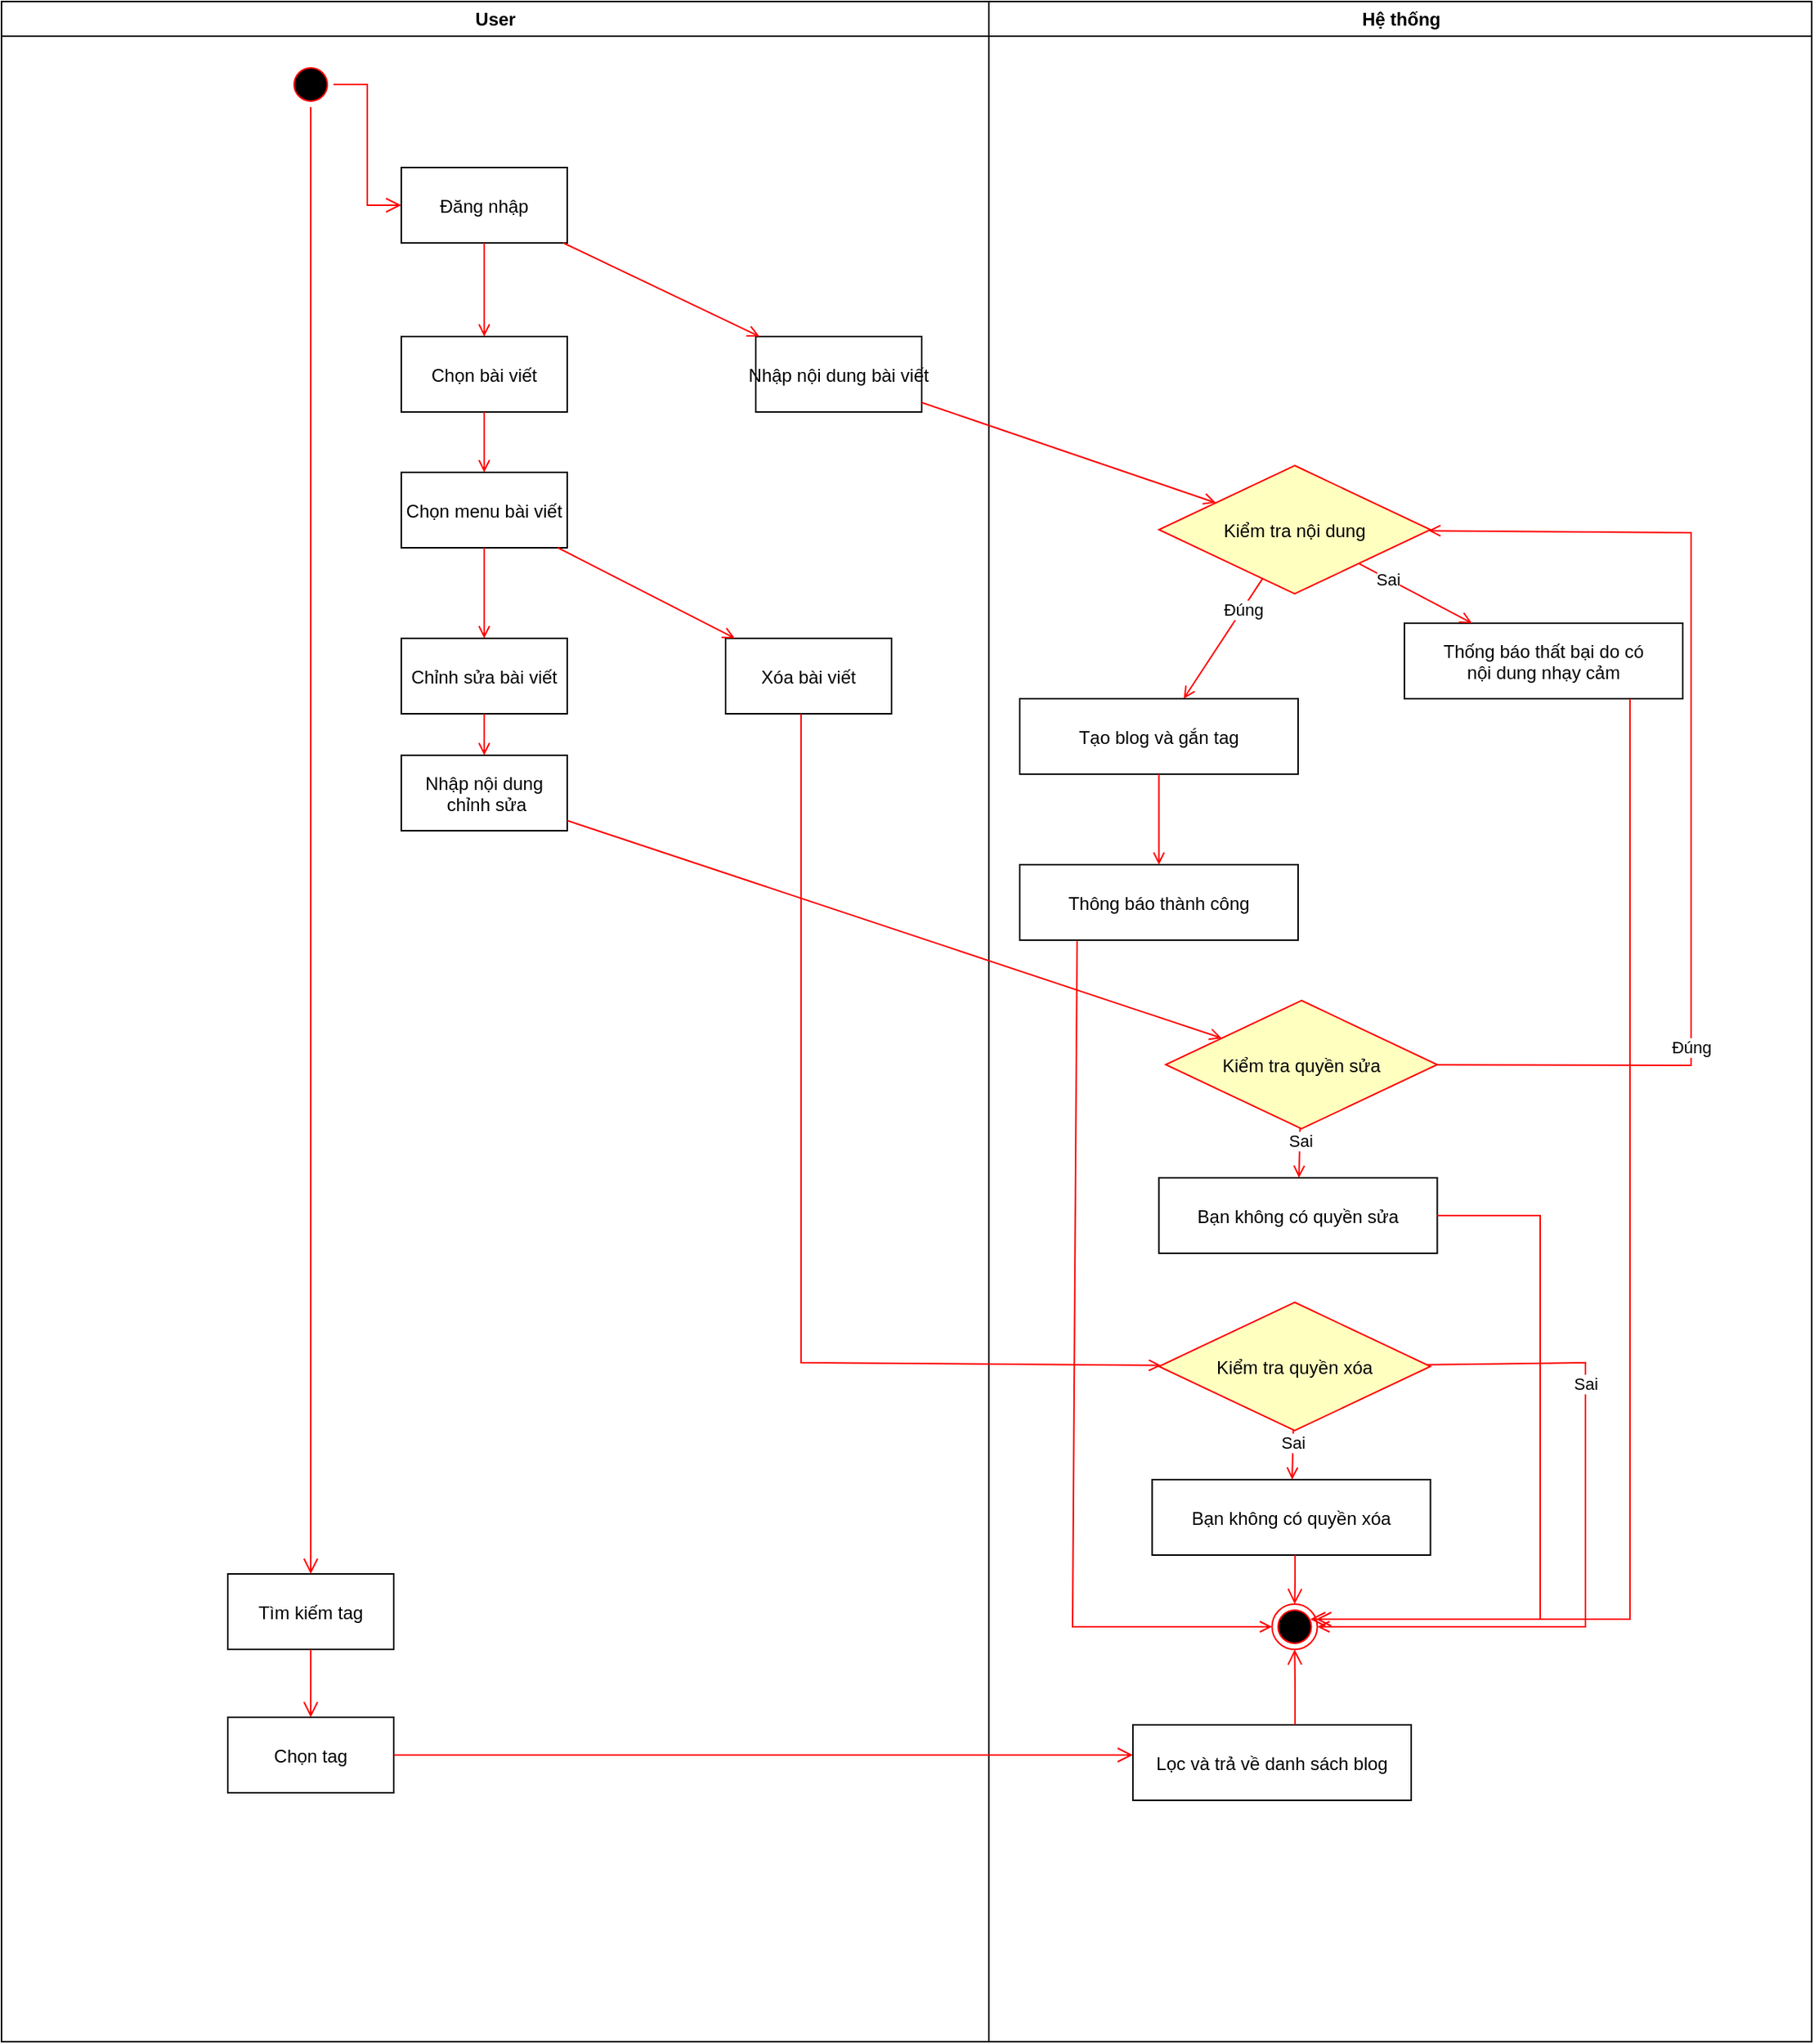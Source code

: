 <mxfile version="24.7.17">
  <diagram name="Page-1" id="HnpZUGuaxoBwDZ29-cJ9">
    <mxGraphModel dx="1518" dy="662" grid="1" gridSize="10" guides="1" tooltips="1" connect="1" arrows="1" fold="1" page="1" pageScale="1" pageWidth="850" pageHeight="1100" math="0" shadow="0">
      <root>
        <mxCell id="0" />
        <mxCell id="1" parent="0" />
        <mxCell id="oZfX0HAokzO_6hSReje8-1" value="User" style="swimlane;whiteSpace=wrap" vertex="1" parent="1">
          <mxGeometry x="70" y="128" width="654.5" height="1352" as="geometry" />
        </mxCell>
        <mxCell id="oZfX0HAokzO_6hSReje8-2" value="" style="ellipse;shape=startState;fillColor=#000000;strokeColor=#ff0000;" vertex="1" parent="oZfX0HAokzO_6hSReje8-1">
          <mxGeometry x="190" y="40" width="30" height="30" as="geometry" />
        </mxCell>
        <mxCell id="oZfX0HAokzO_6hSReje8-3" value="" style="edgeStyle=elbowEdgeStyle;elbow=horizontal;verticalAlign=bottom;endArrow=open;endSize=8;strokeColor=#FF0000;endFill=1;rounded=0" edge="1" parent="oZfX0HAokzO_6hSReje8-1" source="oZfX0HAokzO_6hSReje8-2" target="oZfX0HAokzO_6hSReje8-4">
          <mxGeometry x="100" y="40" as="geometry">
            <mxPoint x="115" y="110" as="targetPoint" />
          </mxGeometry>
        </mxCell>
        <mxCell id="oZfX0HAokzO_6hSReje8-4" value="Đăng nhập" style="" vertex="1" parent="oZfX0HAokzO_6hSReje8-1">
          <mxGeometry x="265" y="110" width="110" height="50" as="geometry" />
        </mxCell>
        <mxCell id="oZfX0HAokzO_6hSReje8-5" value="Nhập nội dung bài viết" style="" vertex="1" parent="oZfX0HAokzO_6hSReje8-1">
          <mxGeometry x="500" y="222" width="110" height="50" as="geometry" />
        </mxCell>
        <mxCell id="oZfX0HAokzO_6hSReje8-6" value="" style="endArrow=open;strokeColor=#FF0000;endFill=1;rounded=0" edge="1" parent="oZfX0HAokzO_6hSReje8-1" source="oZfX0HAokzO_6hSReje8-4" target="oZfX0HAokzO_6hSReje8-5">
          <mxGeometry relative="1" as="geometry" />
        </mxCell>
        <mxCell id="oZfX0HAokzO_6hSReje8-44" value="Tìm kiếm tag" style="" vertex="1" parent="oZfX0HAokzO_6hSReje8-1">
          <mxGeometry x="150" y="1042" width="110" height="50" as="geometry" />
        </mxCell>
        <mxCell id="oZfX0HAokzO_6hSReje8-45" value="" style="edgeStyle=elbowEdgeStyle;elbow=horizontal;verticalAlign=bottom;endArrow=open;endSize=8;strokeColor=#FF0000;endFill=1;rounded=0" edge="1" parent="oZfX0HAokzO_6hSReje8-1" source="oZfX0HAokzO_6hSReje8-2" target="oZfX0HAokzO_6hSReje8-44">
          <mxGeometry x="-50" y="-88" as="geometry">
            <mxPoint x="275" y="145" as="targetPoint" />
            <mxPoint x="230" y="65" as="sourcePoint" />
          </mxGeometry>
        </mxCell>
        <mxCell id="oZfX0HAokzO_6hSReje8-46" value="Chọn tag" style="" vertex="1" parent="oZfX0HAokzO_6hSReje8-1">
          <mxGeometry x="150" y="1137" width="110" height="50" as="geometry" />
        </mxCell>
        <mxCell id="oZfX0HAokzO_6hSReje8-47" value="" style="edgeStyle=elbowEdgeStyle;elbow=horizontal;verticalAlign=bottom;endArrow=open;endSize=8;strokeColor=#FF0000;endFill=1;rounded=0" edge="1" parent="oZfX0HAokzO_6hSReje8-1" source="oZfX0HAokzO_6hSReje8-44" target="oZfX0HAokzO_6hSReje8-46">
          <mxGeometry x="-200" y="-216" as="geometry">
            <mxPoint x="200" y="147" as="targetPoint" />
            <mxPoint x="205" y="1142" as="sourcePoint" />
            <Array as="points">
              <mxPoint x="200" y="1162" />
            </Array>
          </mxGeometry>
        </mxCell>
        <mxCell id="oZfX0HAokzO_6hSReje8-48" value="Chọn bài viết" style="" vertex="1" parent="oZfX0HAokzO_6hSReje8-1">
          <mxGeometry x="265" y="222" width="110" height="50" as="geometry" />
        </mxCell>
        <mxCell id="oZfX0HAokzO_6hSReje8-49" value="" style="endArrow=open;strokeColor=#FF0000;endFill=1;rounded=0" edge="1" parent="oZfX0HAokzO_6hSReje8-1" source="oZfX0HAokzO_6hSReje8-4" target="oZfX0HAokzO_6hSReje8-48">
          <mxGeometry relative="1" as="geometry">
            <mxPoint x="385" y="168" as="sourcePoint" />
            <mxPoint x="520" y="224" as="targetPoint" />
          </mxGeometry>
        </mxCell>
        <mxCell id="oZfX0HAokzO_6hSReje8-50" value="Chọn menu bài viết" style="" vertex="1" parent="oZfX0HAokzO_6hSReje8-1">
          <mxGeometry x="265" y="312" width="110" height="50" as="geometry" />
        </mxCell>
        <mxCell id="oZfX0HAokzO_6hSReje8-51" value="" style="endArrow=open;strokeColor=#FF0000;endFill=1;rounded=0" edge="1" parent="oZfX0HAokzO_6hSReje8-1" source="oZfX0HAokzO_6hSReje8-48" target="oZfX0HAokzO_6hSReje8-50">
          <mxGeometry relative="1" as="geometry">
            <mxPoint x="330" y="170" as="sourcePoint" />
            <mxPoint x="330" y="232" as="targetPoint" />
          </mxGeometry>
        </mxCell>
        <mxCell id="oZfX0HAokzO_6hSReje8-53" value="Xóa bài viết" style="" vertex="1" parent="oZfX0HAokzO_6hSReje8-1">
          <mxGeometry x="480" y="422" width="110" height="50" as="geometry" />
        </mxCell>
        <mxCell id="oZfX0HAokzO_6hSReje8-52" value="Chỉnh sửa bài viết" style="" vertex="1" parent="oZfX0HAokzO_6hSReje8-1">
          <mxGeometry x="265" y="422" width="110" height="50" as="geometry" />
        </mxCell>
        <mxCell id="oZfX0HAokzO_6hSReje8-54" value="" style="endArrow=open;strokeColor=#FF0000;endFill=1;rounded=0" edge="1" parent="oZfX0HAokzO_6hSReje8-1" source="oZfX0HAokzO_6hSReje8-50" target="oZfX0HAokzO_6hSReje8-52">
          <mxGeometry relative="1" as="geometry">
            <mxPoint x="330" y="282" as="sourcePoint" />
            <mxPoint x="330" y="322" as="targetPoint" />
          </mxGeometry>
        </mxCell>
        <mxCell id="oZfX0HAokzO_6hSReje8-55" value="" style="endArrow=open;strokeColor=#FF0000;endFill=1;rounded=0" edge="1" parent="oZfX0HAokzO_6hSReje8-1" source="oZfX0HAokzO_6hSReje8-50" target="oZfX0HAokzO_6hSReje8-53">
          <mxGeometry relative="1" as="geometry">
            <mxPoint x="340" y="292" as="sourcePoint" />
            <mxPoint x="340" y="332" as="targetPoint" />
          </mxGeometry>
        </mxCell>
        <mxCell id="oZfX0HAokzO_6hSReje8-65" value="Nhập nội dung&#xa; chỉnh sửa" style="" vertex="1" parent="oZfX0HAokzO_6hSReje8-1">
          <mxGeometry x="265" y="499.5" width="110" height="50" as="geometry" />
        </mxCell>
        <mxCell id="oZfX0HAokzO_6hSReje8-64" value="" style="endArrow=open;strokeColor=#FF0000;endFill=1;rounded=0" edge="1" parent="oZfX0HAokzO_6hSReje8-1" source="oZfX0HAokzO_6hSReje8-52" target="oZfX0HAokzO_6hSReje8-65">
          <mxGeometry relative="1" as="geometry">
            <mxPoint x="349" y="372" as="sourcePoint" />
            <mxPoint x="396" y="432" as="targetPoint" />
          </mxGeometry>
        </mxCell>
        <mxCell id="oZfX0HAokzO_6hSReje8-15" value="Hệ thống" style="swimlane;whiteSpace=wrap" vertex="1" parent="1">
          <mxGeometry x="724.5" y="128" width="545.5" height="1352" as="geometry" />
        </mxCell>
        <mxCell id="oZfX0HAokzO_6hSReje8-18" value="Kiểm tra nội dung" style="rhombus;fillColor=#ffffc0;strokeColor=#ff0000;" vertex="1" parent="oZfX0HAokzO_6hSReje8-15">
          <mxGeometry x="112.75" y="307.5" width="180" height="85" as="geometry" />
        </mxCell>
        <mxCell id="oZfX0HAokzO_6hSReje8-22" value="" style="ellipse;shape=endState;fillColor=#000000;strokeColor=#ff0000" vertex="1" parent="oZfX0HAokzO_6hSReje8-15">
          <mxGeometry x="187.75" y="1062" width="30" height="30" as="geometry" />
        </mxCell>
        <mxCell id="oZfX0HAokzO_6hSReje8-26" value="Thông báo thành công" style="" vertex="1" parent="oZfX0HAokzO_6hSReje8-15">
          <mxGeometry x="20.5" y="572" width="184.5" height="50" as="geometry" />
        </mxCell>
        <mxCell id="oZfX0HAokzO_6hSReje8-28" value="Kiểm tra quyền sửa" style="rhombus;fillColor=#ffffc0;strokeColor=#ff0000;" vertex="1" parent="oZfX0HAokzO_6hSReje8-15">
          <mxGeometry x="117.25" y="662" width="180" height="85" as="geometry" />
        </mxCell>
        <mxCell id="oZfX0HAokzO_6hSReje8-31" value="" style="endArrow=open;strokeColor=#FF0000;endFill=1;rounded=0;" edge="1" parent="oZfX0HAokzO_6hSReje8-15" source="oZfX0HAokzO_6hSReje8-28" target="oZfX0HAokzO_6hSReje8-18">
          <mxGeometry relative="1" as="geometry">
            <mxPoint x="289" y="465" as="sourcePoint" />
            <mxPoint x="-384.5" y="842" as="targetPoint" />
            <Array as="points">
              <mxPoint x="465.5" y="705" />
              <mxPoint x="465.5" y="352" />
            </Array>
          </mxGeometry>
        </mxCell>
        <mxCell id="oZfX0HAokzO_6hSReje8-32" value="Đúng" style="edgeLabel;html=1;align=center;verticalAlign=middle;resizable=0;points=[];" vertex="1" connectable="0" parent="oZfX0HAokzO_6hSReje8-31">
          <mxGeometry x="-0.481" relative="1" as="geometry">
            <mxPoint as="offset" />
          </mxGeometry>
        </mxCell>
        <mxCell id="oZfX0HAokzO_6hSReje8-56" value="" style="endArrow=open;strokeColor=#FF0000;endFill=1;rounded=0;" edge="1" parent="oZfX0HAokzO_6hSReje8-15" source="oZfX0HAokzO_6hSReje8-18" target="oZfX0HAokzO_6hSReje8-89">
          <mxGeometry relative="1" as="geometry">
            <mxPoint x="199" y="767" as="sourcePoint" />
            <mxPoint x="200" y="822" as="targetPoint" />
            <Array as="points" />
          </mxGeometry>
        </mxCell>
        <mxCell id="oZfX0HAokzO_6hSReje8-57" value="Đúng" style="edgeLabel;html=1;align=center;verticalAlign=middle;resizable=0;points=[];" vertex="1" connectable="0" parent="oZfX0HAokzO_6hSReje8-56">
          <mxGeometry x="-0.481" relative="1" as="geometry">
            <mxPoint as="offset" />
          </mxGeometry>
        </mxCell>
        <mxCell id="oZfX0HAokzO_6hSReje8-58" value="Thống báo thất bại do có &#xa;nội dung nhạy cảm" style="" vertex="1" parent="oZfX0HAokzO_6hSReje8-15">
          <mxGeometry x="275.5" y="412" width="184.5" height="50" as="geometry" />
        </mxCell>
        <mxCell id="oZfX0HAokzO_6hSReje8-60" value="" style="endArrow=open;strokeColor=#FF0000;endFill=1;rounded=0;" edge="1" parent="oZfX0HAokzO_6hSReje8-15" source="oZfX0HAokzO_6hSReje8-18" target="oZfX0HAokzO_6hSReje8-58">
          <mxGeometry relative="1" as="geometry">
            <mxPoint x="194" y="394" as="sourcePoint" />
            <mxPoint x="136" y="502" as="targetPoint" />
            <Array as="points" />
          </mxGeometry>
        </mxCell>
        <mxCell id="oZfX0HAokzO_6hSReje8-61" value="Sai" style="edgeLabel;html=1;align=center;verticalAlign=middle;resizable=0;points=[];" vertex="1" connectable="0" parent="oZfX0HAokzO_6hSReje8-60">
          <mxGeometry x="-0.481" relative="1" as="geometry">
            <mxPoint as="offset" />
          </mxGeometry>
        </mxCell>
        <mxCell id="oZfX0HAokzO_6hSReje8-70" value="Bạn không có quyền sửa" style="" vertex="1" parent="oZfX0HAokzO_6hSReje8-15">
          <mxGeometry x="112.75" y="779.5" width="184.5" height="50" as="geometry" />
        </mxCell>
        <mxCell id="oZfX0HAokzO_6hSReje8-68" value="" style="endArrow=open;strokeColor=#FF0000;endFill=1;rounded=0;" edge="1" parent="oZfX0HAokzO_6hSReje8-15" source="oZfX0HAokzO_6hSReje8-28" target="oZfX0HAokzO_6hSReje8-70">
          <mxGeometry relative="1" as="geometry">
            <mxPoint x="232" y="394" as="sourcePoint" />
            <mxPoint x="293" y="502" as="targetPoint" />
            <Array as="points" />
          </mxGeometry>
        </mxCell>
        <mxCell id="oZfX0HAokzO_6hSReje8-69" value="Sai" style="edgeLabel;html=1;align=center;verticalAlign=middle;resizable=0;points=[];" vertex="1" connectable="0" parent="oZfX0HAokzO_6hSReje8-68">
          <mxGeometry x="-0.481" relative="1" as="geometry">
            <mxPoint as="offset" />
          </mxGeometry>
        </mxCell>
        <mxCell id="oZfX0HAokzO_6hSReje8-71" value="" style="endArrow=open;strokeColor=#FF0000;endFill=1;rounded=0;exitX=0.206;exitY=1.012;exitDx=0;exitDy=0;exitPerimeter=0;" edge="1" parent="oZfX0HAokzO_6hSReje8-15" source="oZfX0HAokzO_6hSReje8-26" target="oZfX0HAokzO_6hSReje8-22">
          <mxGeometry relative="1" as="geometry">
            <mxPoint x="-184.5" y="717" as="sourcePoint" />
            <mxPoint x="128.5" y="715" as="targetPoint" />
            <Array as="points">
              <mxPoint x="55.5" y="1077" />
            </Array>
          </mxGeometry>
        </mxCell>
        <mxCell id="oZfX0HAokzO_6hSReje8-75" value="Kiểm tra quyền xóa" style="rhombus;fillColor=#ffffc0;strokeColor=#ff0000;" vertex="1" parent="oZfX0HAokzO_6hSReje8-15">
          <mxGeometry x="112.75" y="862" width="180" height="85" as="geometry" />
        </mxCell>
        <mxCell id="oZfX0HAokzO_6hSReje8-76" value="Bạn không có quyền xóa" style="" vertex="1" parent="oZfX0HAokzO_6hSReje8-15">
          <mxGeometry x="108.25" y="979.5" width="184.5" height="50" as="geometry" />
        </mxCell>
        <mxCell id="oZfX0HAokzO_6hSReje8-77" value="" style="endArrow=open;strokeColor=#FF0000;endFill=1;rounded=0;" edge="1" parent="oZfX0HAokzO_6hSReje8-15" source="oZfX0HAokzO_6hSReje8-75" target="oZfX0HAokzO_6hSReje8-76">
          <mxGeometry relative="1" as="geometry">
            <mxPoint x="227.5" y="594" as="sourcePoint" />
            <mxPoint x="288.5" y="702" as="targetPoint" />
            <Array as="points" />
          </mxGeometry>
        </mxCell>
        <mxCell id="oZfX0HAokzO_6hSReje8-78" value="Sai" style="edgeLabel;html=1;align=center;verticalAlign=middle;resizable=0;points=[];" vertex="1" connectable="0" parent="oZfX0HAokzO_6hSReje8-77">
          <mxGeometry x="-0.481" relative="1" as="geometry">
            <mxPoint as="offset" />
          </mxGeometry>
        </mxCell>
        <mxCell id="oZfX0HAokzO_6hSReje8-80" value="" style="edgeStyle=elbowEdgeStyle;elbow=horizontal;verticalAlign=bottom;endArrow=open;endSize=8;strokeColor=#FF0000;endFill=1;rounded=0" edge="1" parent="oZfX0HAokzO_6hSReje8-15" source="oZfX0HAokzO_6hSReje8-76" target="oZfX0HAokzO_6hSReje8-22">
          <mxGeometry x="-924.5" y="-344" as="geometry">
            <mxPoint x="-559.5" y="467" as="targetPoint" />
            <mxPoint x="-559.5" y="422" as="sourcePoint" />
          </mxGeometry>
        </mxCell>
        <mxCell id="oZfX0HAokzO_6hSReje8-83" value="Lọc và trả về danh sách blog" style="" vertex="1" parent="oZfX0HAokzO_6hSReje8-15">
          <mxGeometry x="95.5" y="1142" width="184.5" height="50" as="geometry" />
        </mxCell>
        <mxCell id="oZfX0HAokzO_6hSReje8-87" value="" style="edgeStyle=elbowEdgeStyle;elbow=horizontal;verticalAlign=bottom;endArrow=open;endSize=8;strokeColor=#FF0000;endFill=1;rounded=0" edge="1" parent="oZfX0HAokzO_6hSReje8-15" source="oZfX0HAokzO_6hSReje8-83" target="oZfX0HAokzO_6hSReje8-22">
          <mxGeometry x="-924.5" y="-344" as="geometry">
            <mxPoint x="105.5" y="1172" as="targetPoint" />
            <mxPoint x="-384.5" y="1172" as="sourcePoint" />
            <Array as="points" />
          </mxGeometry>
        </mxCell>
        <mxCell id="oZfX0HAokzO_6hSReje8-89" value="Tạo blog và gắn tag" style="" vertex="1" parent="oZfX0HAokzO_6hSReje8-15">
          <mxGeometry x="20.5" y="462" width="184.5" height="50" as="geometry" />
        </mxCell>
        <mxCell id="oZfX0HAokzO_6hSReje8-91" value="" style="endArrow=open;strokeColor=#FF0000;endFill=1;rounded=0" edge="1" parent="oZfX0HAokzO_6hSReje8-15" source="oZfX0HAokzO_6hSReje8-89" target="oZfX0HAokzO_6hSReje8-26">
          <mxGeometry relative="1" as="geometry">
            <mxPoint x="-275.5" y="372" as="sourcePoint" />
            <mxPoint x="-158.5" y="432" as="targetPoint" />
          </mxGeometry>
        </mxCell>
        <mxCell id="oZfX0HAokzO_6hSReje8-94" value="" style="edgeStyle=elbowEdgeStyle;elbow=horizontal;verticalAlign=bottom;endArrow=open;endSize=8;strokeColor=#FF0000;endFill=1;rounded=0" edge="1" parent="oZfX0HAokzO_6hSReje8-15" source="oZfX0HAokzO_6hSReje8-58" target="oZfX0HAokzO_6hSReje8-22">
          <mxGeometry x="-924.5" y="-344" as="geometry">
            <mxPoint x="115.5" y="1182" as="targetPoint" />
            <mxPoint x="-374.5" y="1182" as="sourcePoint" />
            <Array as="points">
              <mxPoint x="425" y="1072" />
            </Array>
          </mxGeometry>
        </mxCell>
        <mxCell id="oZfX0HAokzO_6hSReje8-96" value="" style="endArrow=open;strokeColor=#FF0000;endFill=1;rounded=0;" edge="1" parent="oZfX0HAokzO_6hSReje8-15" source="oZfX0HAokzO_6hSReje8-75" target="oZfX0HAokzO_6hSReje8-22">
          <mxGeometry relative="1" as="geometry">
            <mxPoint x="212" y="957" as="sourcePoint" />
            <mxPoint x="211" y="990" as="targetPoint" />
            <Array as="points">
              <mxPoint x="395.5" y="902" />
              <mxPoint x="395.5" y="1077" />
            </Array>
          </mxGeometry>
        </mxCell>
        <mxCell id="oZfX0HAokzO_6hSReje8-97" value="Sai" style="edgeLabel;html=1;align=center;verticalAlign=middle;resizable=0;points=[];" vertex="1" connectable="0" parent="oZfX0HAokzO_6hSReje8-96">
          <mxGeometry x="-0.481" relative="1" as="geometry">
            <mxPoint as="offset" />
          </mxGeometry>
        </mxCell>
        <mxCell id="oZfX0HAokzO_6hSReje8-79" value="" style="endArrow=open;strokeColor=#FF0000;endFill=1;rounded=0" edge="1" parent="1" target="oZfX0HAokzO_6hSReje8-75">
          <mxGeometry relative="1" as="geometry">
            <mxPoint x="600" y="600" as="sourcePoint" />
            <mxPoint x="485" y="820" as="targetPoint" />
            <Array as="points">
              <mxPoint x="600" y="1030" />
            </Array>
          </mxGeometry>
        </mxCell>
        <mxCell id="oZfX0HAokzO_6hSReje8-81" value="" style="edgeStyle=elbowEdgeStyle;elbow=horizontal;verticalAlign=bottom;endArrow=open;endSize=8;strokeColor=#FF0000;endFill=1;rounded=0" edge="1" parent="1" source="oZfX0HAokzO_6hSReje8-70">
          <mxGeometry x="-924.5" y="-344" as="geometry">
            <mxPoint x="937.5" y="1200" as="targetPoint" />
            <mxPoint x="937.5" y="1168" as="sourcePoint" />
            <Array as="points">
              <mxPoint x="1090" y="1200" />
            </Array>
          </mxGeometry>
        </mxCell>
        <mxCell id="oZfX0HAokzO_6hSReje8-85" value="" style="edgeStyle=elbowEdgeStyle;elbow=horizontal;verticalAlign=bottom;endArrow=open;endSize=8;strokeColor=#FF0000;endFill=1;rounded=0" edge="1" parent="1" source="oZfX0HAokzO_6hSReje8-46" target="oZfX0HAokzO_6hSReje8-83">
          <mxGeometry x="-200" y="-216" as="geometry">
            <mxPoint x="285" y="1275" as="targetPoint" />
            <mxPoint x="285" y="1230" as="sourcePoint" />
            <Array as="points">
              <mxPoint x="280" y="1300" />
            </Array>
          </mxGeometry>
        </mxCell>
        <mxCell id="oZfX0HAokzO_6hSReje8-8" value="" style="endArrow=open;strokeColor=#FF0000;endFill=1;rounded=0" edge="1" parent="1" source="oZfX0HAokzO_6hSReje8-5" target="oZfX0HAokzO_6hSReje8-18">
          <mxGeometry relative="1" as="geometry">
            <mxPoint x="635" y="453" as="targetPoint" />
          </mxGeometry>
        </mxCell>
        <mxCell id="oZfX0HAokzO_6hSReje8-67" value="" style="endArrow=open;strokeColor=#FF0000;endFill=1;rounded=0;" edge="1" parent="1" source="oZfX0HAokzO_6hSReje8-65" target="oZfX0HAokzO_6hSReje8-28">
          <mxGeometry relative="1" as="geometry">
            <mxPoint x="485" y="610" as="sourcePoint" />
            <mxPoint x="390" y="810" as="targetPoint" />
          </mxGeometry>
        </mxCell>
      </root>
    </mxGraphModel>
  </diagram>
</mxfile>
